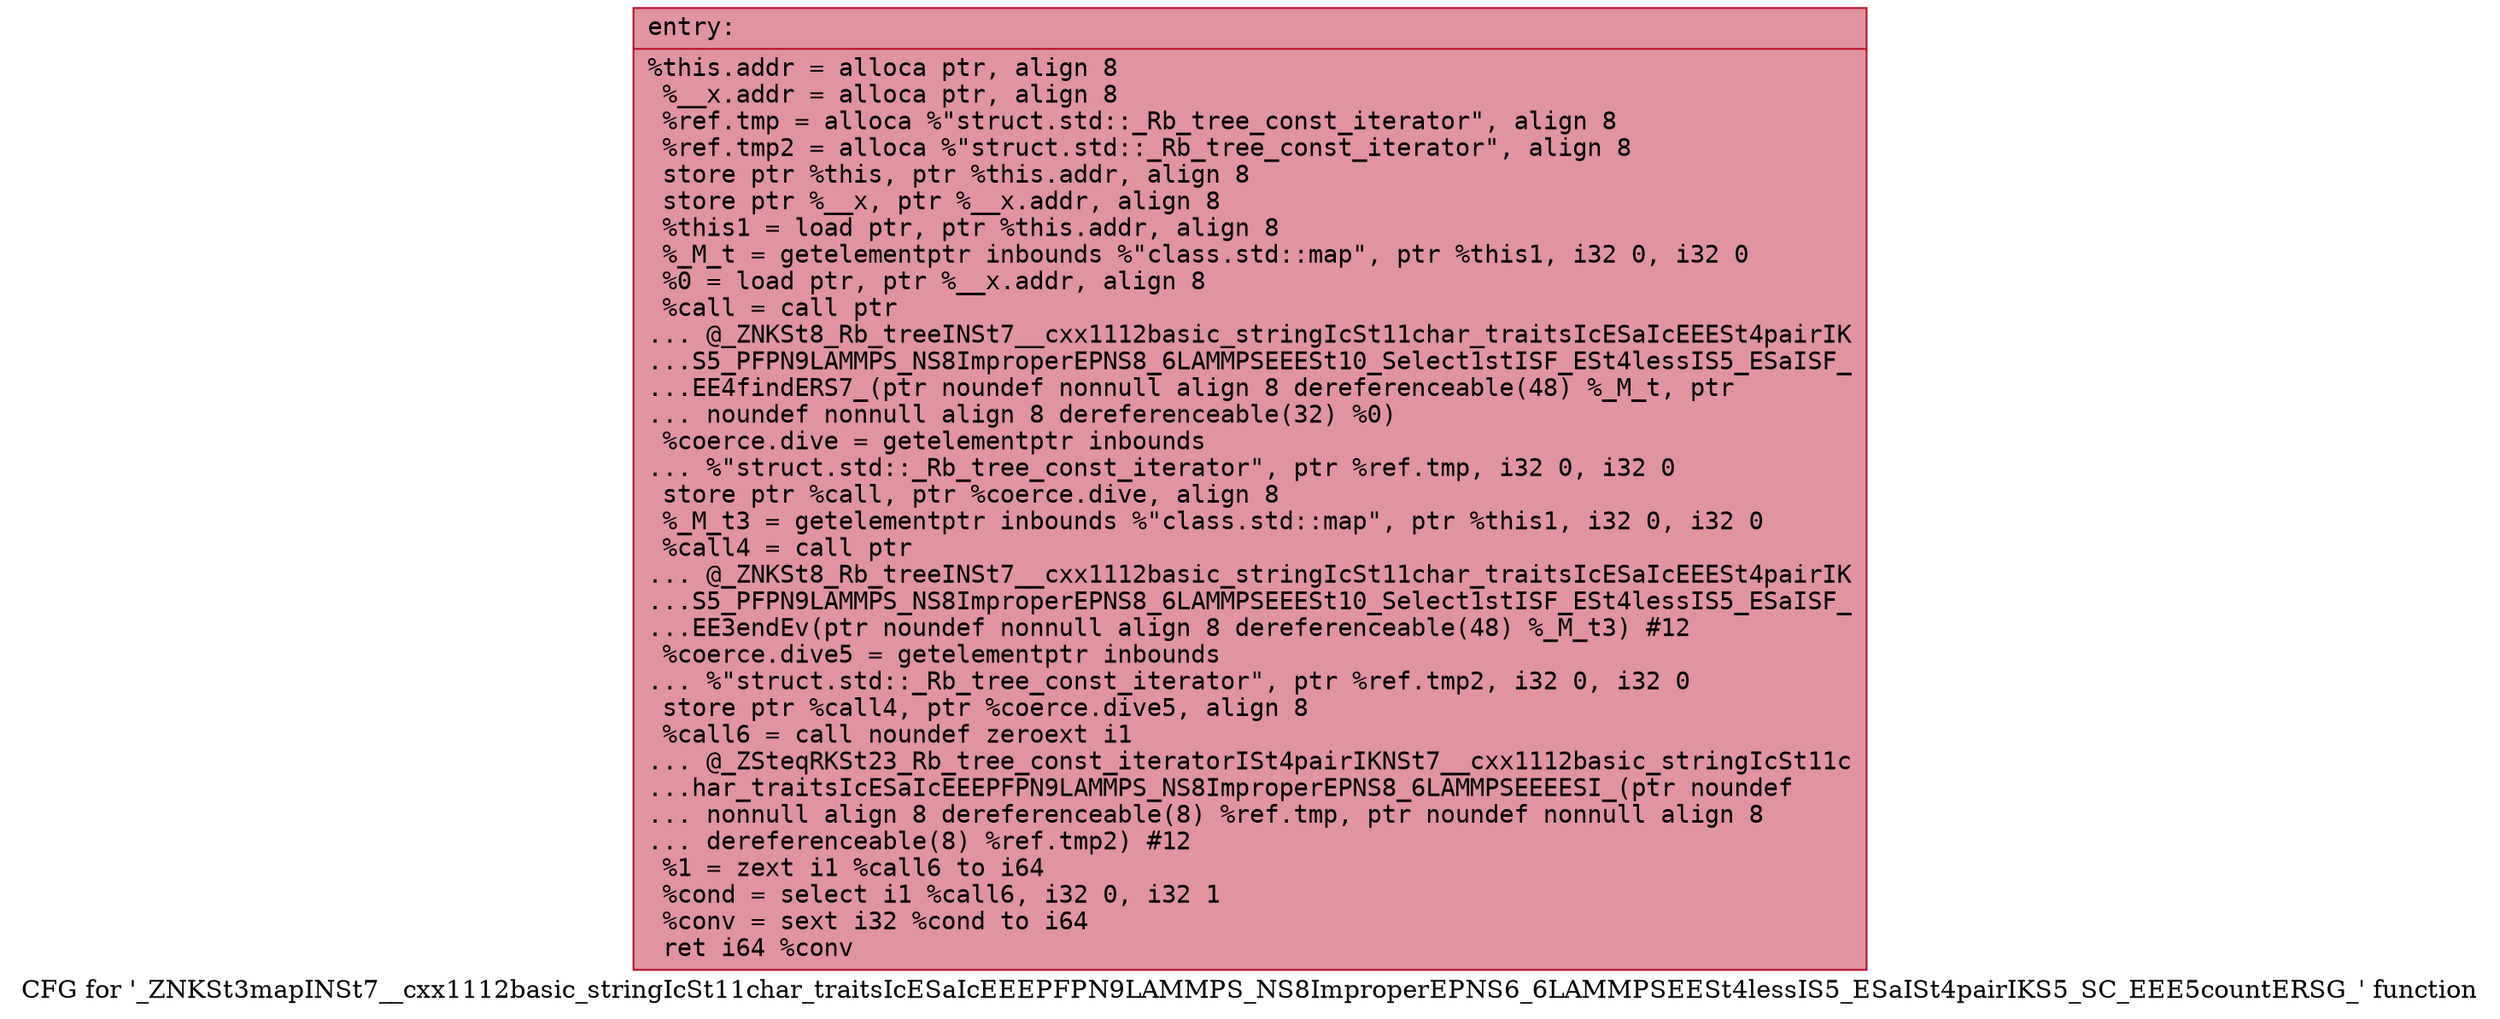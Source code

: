 digraph "CFG for '_ZNKSt3mapINSt7__cxx1112basic_stringIcSt11char_traitsIcESaIcEEEPFPN9LAMMPS_NS8ImproperEPNS6_6LAMMPSEESt4lessIS5_ESaISt4pairIKS5_SC_EEE5countERSG_' function" {
	label="CFG for '_ZNKSt3mapINSt7__cxx1112basic_stringIcSt11char_traitsIcESaIcEEEPFPN9LAMMPS_NS8ImproperEPNS6_6LAMMPSEESt4lessIS5_ESaISt4pairIKS5_SC_EEE5countERSG_' function";

	Node0x5583391882f0 [shape=record,color="#b70d28ff", style=filled, fillcolor="#b70d2870" fontname="Courier",label="{entry:\l|  %this.addr = alloca ptr, align 8\l  %__x.addr = alloca ptr, align 8\l  %ref.tmp = alloca %\"struct.std::_Rb_tree_const_iterator\", align 8\l  %ref.tmp2 = alloca %\"struct.std::_Rb_tree_const_iterator\", align 8\l  store ptr %this, ptr %this.addr, align 8\l  store ptr %__x, ptr %__x.addr, align 8\l  %this1 = load ptr, ptr %this.addr, align 8\l  %_M_t = getelementptr inbounds %\"class.std::map\", ptr %this1, i32 0, i32 0\l  %0 = load ptr, ptr %__x.addr, align 8\l  %call = call ptr\l... @_ZNKSt8_Rb_treeINSt7__cxx1112basic_stringIcSt11char_traitsIcESaIcEEESt4pairIK\l...S5_PFPN9LAMMPS_NS8ImproperEPNS8_6LAMMPSEEESt10_Select1stISF_ESt4lessIS5_ESaISF_\l...EE4findERS7_(ptr noundef nonnull align 8 dereferenceable(48) %_M_t, ptr\l... noundef nonnull align 8 dereferenceable(32) %0)\l  %coerce.dive = getelementptr inbounds\l... %\"struct.std::_Rb_tree_const_iterator\", ptr %ref.tmp, i32 0, i32 0\l  store ptr %call, ptr %coerce.dive, align 8\l  %_M_t3 = getelementptr inbounds %\"class.std::map\", ptr %this1, i32 0, i32 0\l  %call4 = call ptr\l... @_ZNKSt8_Rb_treeINSt7__cxx1112basic_stringIcSt11char_traitsIcESaIcEEESt4pairIK\l...S5_PFPN9LAMMPS_NS8ImproperEPNS8_6LAMMPSEEESt10_Select1stISF_ESt4lessIS5_ESaISF_\l...EE3endEv(ptr noundef nonnull align 8 dereferenceable(48) %_M_t3) #12\l  %coerce.dive5 = getelementptr inbounds\l... %\"struct.std::_Rb_tree_const_iterator\", ptr %ref.tmp2, i32 0, i32 0\l  store ptr %call4, ptr %coerce.dive5, align 8\l  %call6 = call noundef zeroext i1\l... @_ZSteqRKSt23_Rb_tree_const_iteratorISt4pairIKNSt7__cxx1112basic_stringIcSt11c\l...har_traitsIcESaIcEEEPFPN9LAMMPS_NS8ImproperEPNS8_6LAMMPSEEEESI_(ptr noundef\l... nonnull align 8 dereferenceable(8) %ref.tmp, ptr noundef nonnull align 8\l... dereferenceable(8) %ref.tmp2) #12\l  %1 = zext i1 %call6 to i64\l  %cond = select i1 %call6, i32 0, i32 1\l  %conv = sext i32 %cond to i64\l  ret i64 %conv\l}"];
}
